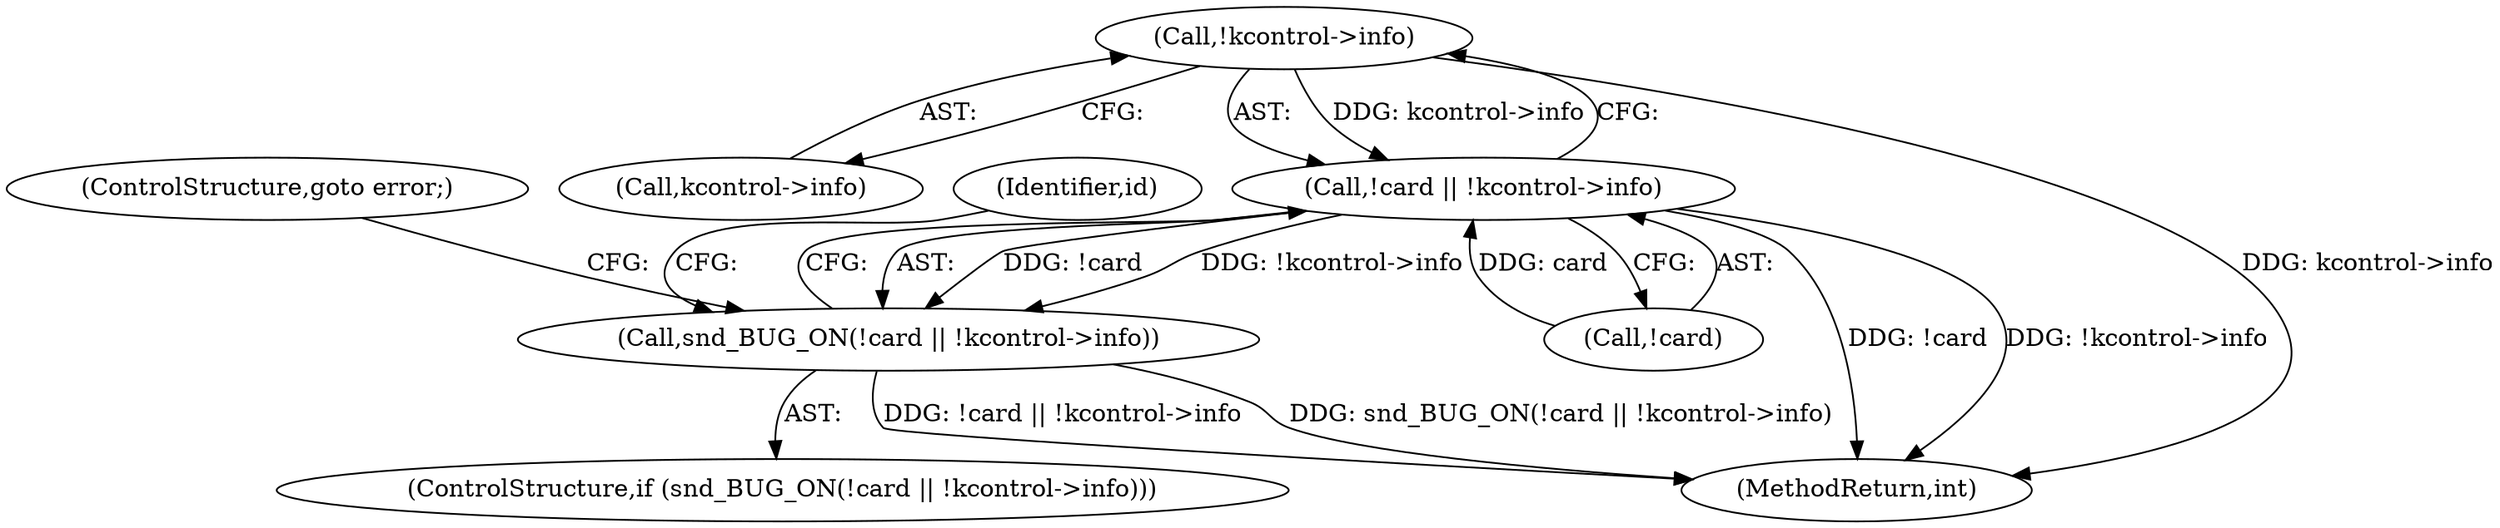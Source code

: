 digraph "0_linux_fd9f26e4eca5d08a27d12c0933fceef76ed9663d@pointer" {
"1000121" [label="(Call,!kcontrol->info)"];
"1000118" [label="(Call,!card || !kcontrol->info)"];
"1000117" [label="(Call,snd_BUG_ON(!card || !kcontrol->info))"];
"1000125" [label="(ControlStructure,goto error;)"];
"1000117" [label="(Call,snd_BUG_ON(!card || !kcontrol->info))"];
"1000122" [label="(Call,kcontrol->info)"];
"1000263" [label="(MethodReturn,int)"];
"1000121" [label="(Call,!kcontrol->info)"];
"1000127" [label="(Identifier,id)"];
"1000119" [label="(Call,!card)"];
"1000116" [label="(ControlStructure,if (snd_BUG_ON(!card || !kcontrol->info)))"];
"1000118" [label="(Call,!card || !kcontrol->info)"];
"1000121" -> "1000118"  [label="AST: "];
"1000121" -> "1000122"  [label="CFG: "];
"1000122" -> "1000121"  [label="AST: "];
"1000118" -> "1000121"  [label="CFG: "];
"1000121" -> "1000263"  [label="DDG: kcontrol->info"];
"1000121" -> "1000118"  [label="DDG: kcontrol->info"];
"1000118" -> "1000117"  [label="AST: "];
"1000118" -> "1000119"  [label="CFG: "];
"1000119" -> "1000118"  [label="AST: "];
"1000117" -> "1000118"  [label="CFG: "];
"1000118" -> "1000263"  [label="DDG: !card"];
"1000118" -> "1000263"  [label="DDG: !kcontrol->info"];
"1000118" -> "1000117"  [label="DDG: !card"];
"1000118" -> "1000117"  [label="DDG: !kcontrol->info"];
"1000119" -> "1000118"  [label="DDG: card"];
"1000117" -> "1000116"  [label="AST: "];
"1000125" -> "1000117"  [label="CFG: "];
"1000127" -> "1000117"  [label="CFG: "];
"1000117" -> "1000263"  [label="DDG: snd_BUG_ON(!card || !kcontrol->info)"];
"1000117" -> "1000263"  [label="DDG: !card || !kcontrol->info"];
}
